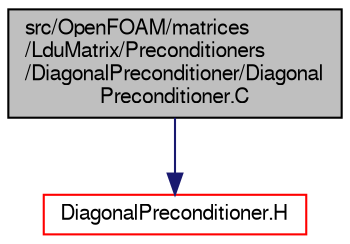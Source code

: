 digraph "src/OpenFOAM/matrices/LduMatrix/Preconditioners/DiagonalPreconditioner/DiagonalPreconditioner.C"
{
  bgcolor="transparent";
  edge [fontname="FreeSans",fontsize="10",labelfontname="FreeSans",labelfontsize="10"];
  node [fontname="FreeSans",fontsize="10",shape=record];
  Node1 [label="src/OpenFOAM/matrices\l/LduMatrix/Preconditioners\l/DiagonalPreconditioner/Diagonal\lPreconditioner.C",height=0.2,width=0.4,color="black", fillcolor="grey75", style="filled" fontcolor="black"];
  Node1 -> Node2 [color="midnightblue",fontsize="10",style="solid",fontname="FreeSans"];
  Node2 [label="DiagonalPreconditioner.H",height=0.2,width=0.4,color="red",URL="$a07846.html"];
}
